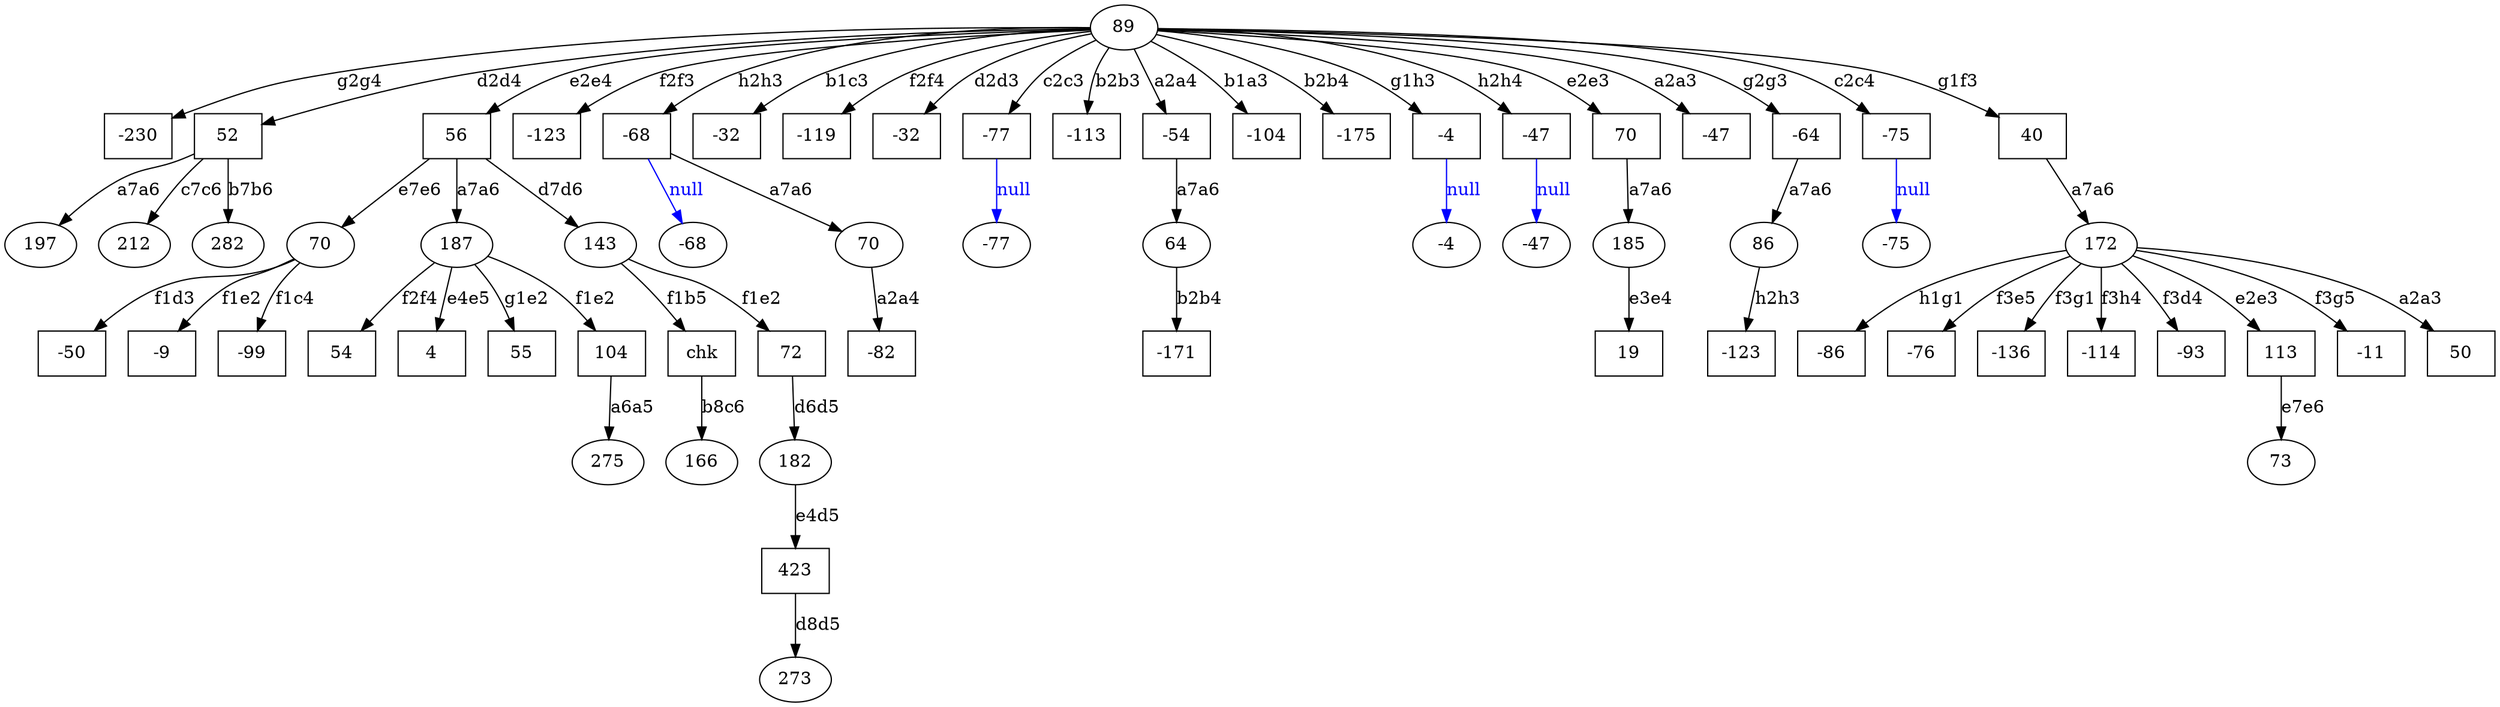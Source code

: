 digraph {
10004225437214595349[label=54,shape=box]
10139460791144395734[label=-86,shape=box]
10266473594008233350[label=-230,shape=box]
10344488880583956987 -> 10266473594008233350[label=g2g4]
10344488880583956987 -> 10674508394757827255[label=d2d4]
10344488880583956987 -> 12997426211289158427[label=e2e4]
10344488880583956987 -> 13599179212335366834[label=f2f3]
10344488880583956987 -> 1398613373643215962[label=h2h3]
10344488880583956987 -> 15913346555441981649[label=b1c3]
10344488880583956987 -> 16352636374833891929[label=f2f4]
10344488880583956987 -> 16878741922012378478[label=d2d3]
10344488880583956987 -> 18326439103924083712[label=c2c3]
10344488880583956987 -> 2135120528622142740[label=b2b3]
10344488880583956987 -> 3288554891789663229[label=a2a4]
10344488880583956987 -> 332868321951244937[label=b1a3]
10344488880583956987 -> 3402715794214544369[label=b2b4]
10344488880583956987 -> 4616230341602955834[label=g1h3]
10344488880583956987 -> 5982257985376497937[label=h2h4]
10344488880583956987 -> 659458034608077048[label=e2e3]
10344488880583956987 -> 6674692852069182747[label=a2a3]
10344488880583956987 -> 7412989344985918749[label=g2g3]
10344488880583956987 -> 7677524599377637327[label=c2c4]
10344488880583956987 -> 9346375796045690536[label=g1f3]
10344488880583956987[label=89,shape=ellipse]
10674508394757827255 -> 14405398263037752091[label=a7a6]
10674508394757827255 -> 3350762587349647962[label=c7c6]
10674508394757827255 -> 7689439737213395250[label=b7b6]
10674508394757827255[label=52,shape=box]
11057849349261061972[label=-76,shape=box]
12116633593230760584 -> 4087162301238199445[label=e4d5]
12116633593230760584[label=182,shape=ellipse]
12235960888196462864[label=-123,shape=box]
12942782176371871638[label=-68,shape=ellipse]
12979644518318520733 -> 1336838538875455782[label=f1d3]
12979644518318520733 -> 3086146142418943825[label=f1e2]
12979644518318520733 -> 4241774596664263872[label=f1c4]
12979644518318520733[label=70,shape=ellipse]
12997426211289158427 -> 12979644518318520733[label=e7e6]
12997426211289158427 -> 16692904241751001783[label=a7a6]
12997426211289158427 -> 9450743668453842151[label=d7d6]
12997426211289158427[label=56,shape=box]
1336838538875455782[label=-50,shape=box]
13599179212335366834[label=-123,shape=box]
1398613373643215962 -> 12942782176371871638[color=blue,fontcolor=blue,label=null]
1398613373643215962 -> 4657257225927953910[label=a7a6]
1398613373643215962[label=-68,shape=box]
14405398263037752091[label=197,shape=ellipse]
14589740120199427075[label=-75,shape=ellipse]
15167497879877021444 -> 10139460791144395734[label=h1g1]
15167497879877021444 -> 11057849349261061972[label=f3e5]
15167497879877021444 -> 15872435946499375191[label=f3g1]
15167497879877021444 -> 4001492892089846906[label=f3h4]
15167497879877021444 -> 5289216670788760766[label=f3d4]
15167497879877021444 -> 6112539967575510535[label=e2e3]
15167497879877021444 -> 8192257329216605119[label=f3g5]
15167497879877021444 -> 95563955884006372[label=a2a3]
15167497879877021444[label=172,shape=ellipse]
15531544598975086531 -> 42111974368066841[label=b8c6]
15531544598975086531[label=chk,shape=box]
15872435946499375191[label=-136,shape=box]
15913346555441981649[label=-32,shape=box]
16059181896084920411[label=-171,shape=box]
16205365076786776566[label=-4,shape=ellipse]
16324893691944579056[label=-82,shape=box]
16352636374833891929[label=-119,shape=box]
16692904241751001783 -> 10004225437214595349[label=f2f4]
16692904241751001783 -> 2810711665436748380[label=e4e5]
16692904241751001783 -> 8325240005565371361[label=g1e2]
16692904241751001783 -> 8745391844512500859[label=f1e2]
16692904241751001783[label=187,shape=ellipse]
16878741922012378478[label=-32,shape=box]
17577583799668468445[label=-47,shape=ellipse]
18326439103924083712 -> 6818933486649558988[color=blue,fontcolor=blue,label=null]
18326439103924083712[label=-77,shape=box]
2135120528622142740[label=-113,shape=box]
2149075948935092779 -> 12116633593230760584[label=d6d5]
2149075948935092779[label=72,shape=box]
2748428020887360625[label=273,shape=ellipse]
2810711665436748380[label=4,shape=box]
3086146142418943825[label=-9,shape=box]
3288554891789663229 -> 9109219578749985361[label=a7a6]
3288554891789663229[label=-54,shape=box]
332868321951244937[label=-104,shape=box]
3350762587349647962[label=212,shape=ellipse]
3402715794214544369[label=-175,shape=box]
3830596501516055729 -> 12235960888196462864[label=h2h3]
3830596501516055729[label=86,shape=ellipse]
4001492892089846906[label=-114,shape=box]
4087162301238199445 -> 2748428020887360625[label=d8d5]
4087162301238199445[label=423,shape=box]
42111974368066841[label=166,shape=ellipse]
4241774596664263872[label=-99,shape=box]
4616230341602955834 -> 16205365076786776566[color=blue,fontcolor=blue,label=null]
4616230341602955834[label=-4,shape=box]
4657257225927953910 -> 16324893691944579056[label=a2a4]
4657257225927953910[label=70,shape=ellipse]
5142050105554391419[label=19,shape=box]
5289216670788760766[label=-93,shape=box]
5982257985376497937 -> 17577583799668468445[color=blue,fontcolor=blue,label=null]
5982257985376497937[label=-47,shape=box]
6094721707387528321[label=73,shape=ellipse]
6112539967575510535 -> 6094721707387528321[label=e7e6]
6112539967575510535[label=113,shape=box]
6552706839942046036 -> 5142050105554391419[label=e3e4]
6552706839942046036[label=185,shape=ellipse]
659458034608077048 -> 6552706839942046036[label=a7a6]
659458034608077048[label=70,shape=box]
6674692852069182747[label=-47,shape=box]
6818933486649558988[label=-77,shape=ellipse]
7083691918036332811[label=275,shape=ellipse]
7412989344985918749 -> 3830596501516055729[label=a7a6]
7412989344985918749[label=-64,shape=box]
7677524599377637327 -> 14589740120199427075[color=blue,fontcolor=blue,label=null]
7677524599377637327[label=-75,shape=box]
7689439737213395250[label=282,shape=ellipse]
8192257329216605119[label=-11,shape=box]
8325240005565371361[label=55,shape=box]
8745391844512500859 -> 7083691918036332811[label=a6a5]
8745391844512500859[label=104,shape=box]
9109219578749985361 -> 16059181896084920411[label=b2b4]
9109219578749985361[label=64,shape=ellipse]
9346375796045690536 -> 15167497879877021444[label=a7a6]
9346375796045690536[label=40,shape=box]
9450743668453842151 -> 15531544598975086531[label=f1b5]
9450743668453842151 -> 2149075948935092779[label=f1e2]
9450743668453842151[label=143,shape=ellipse]
95563955884006372[label=50,shape=box]
}
